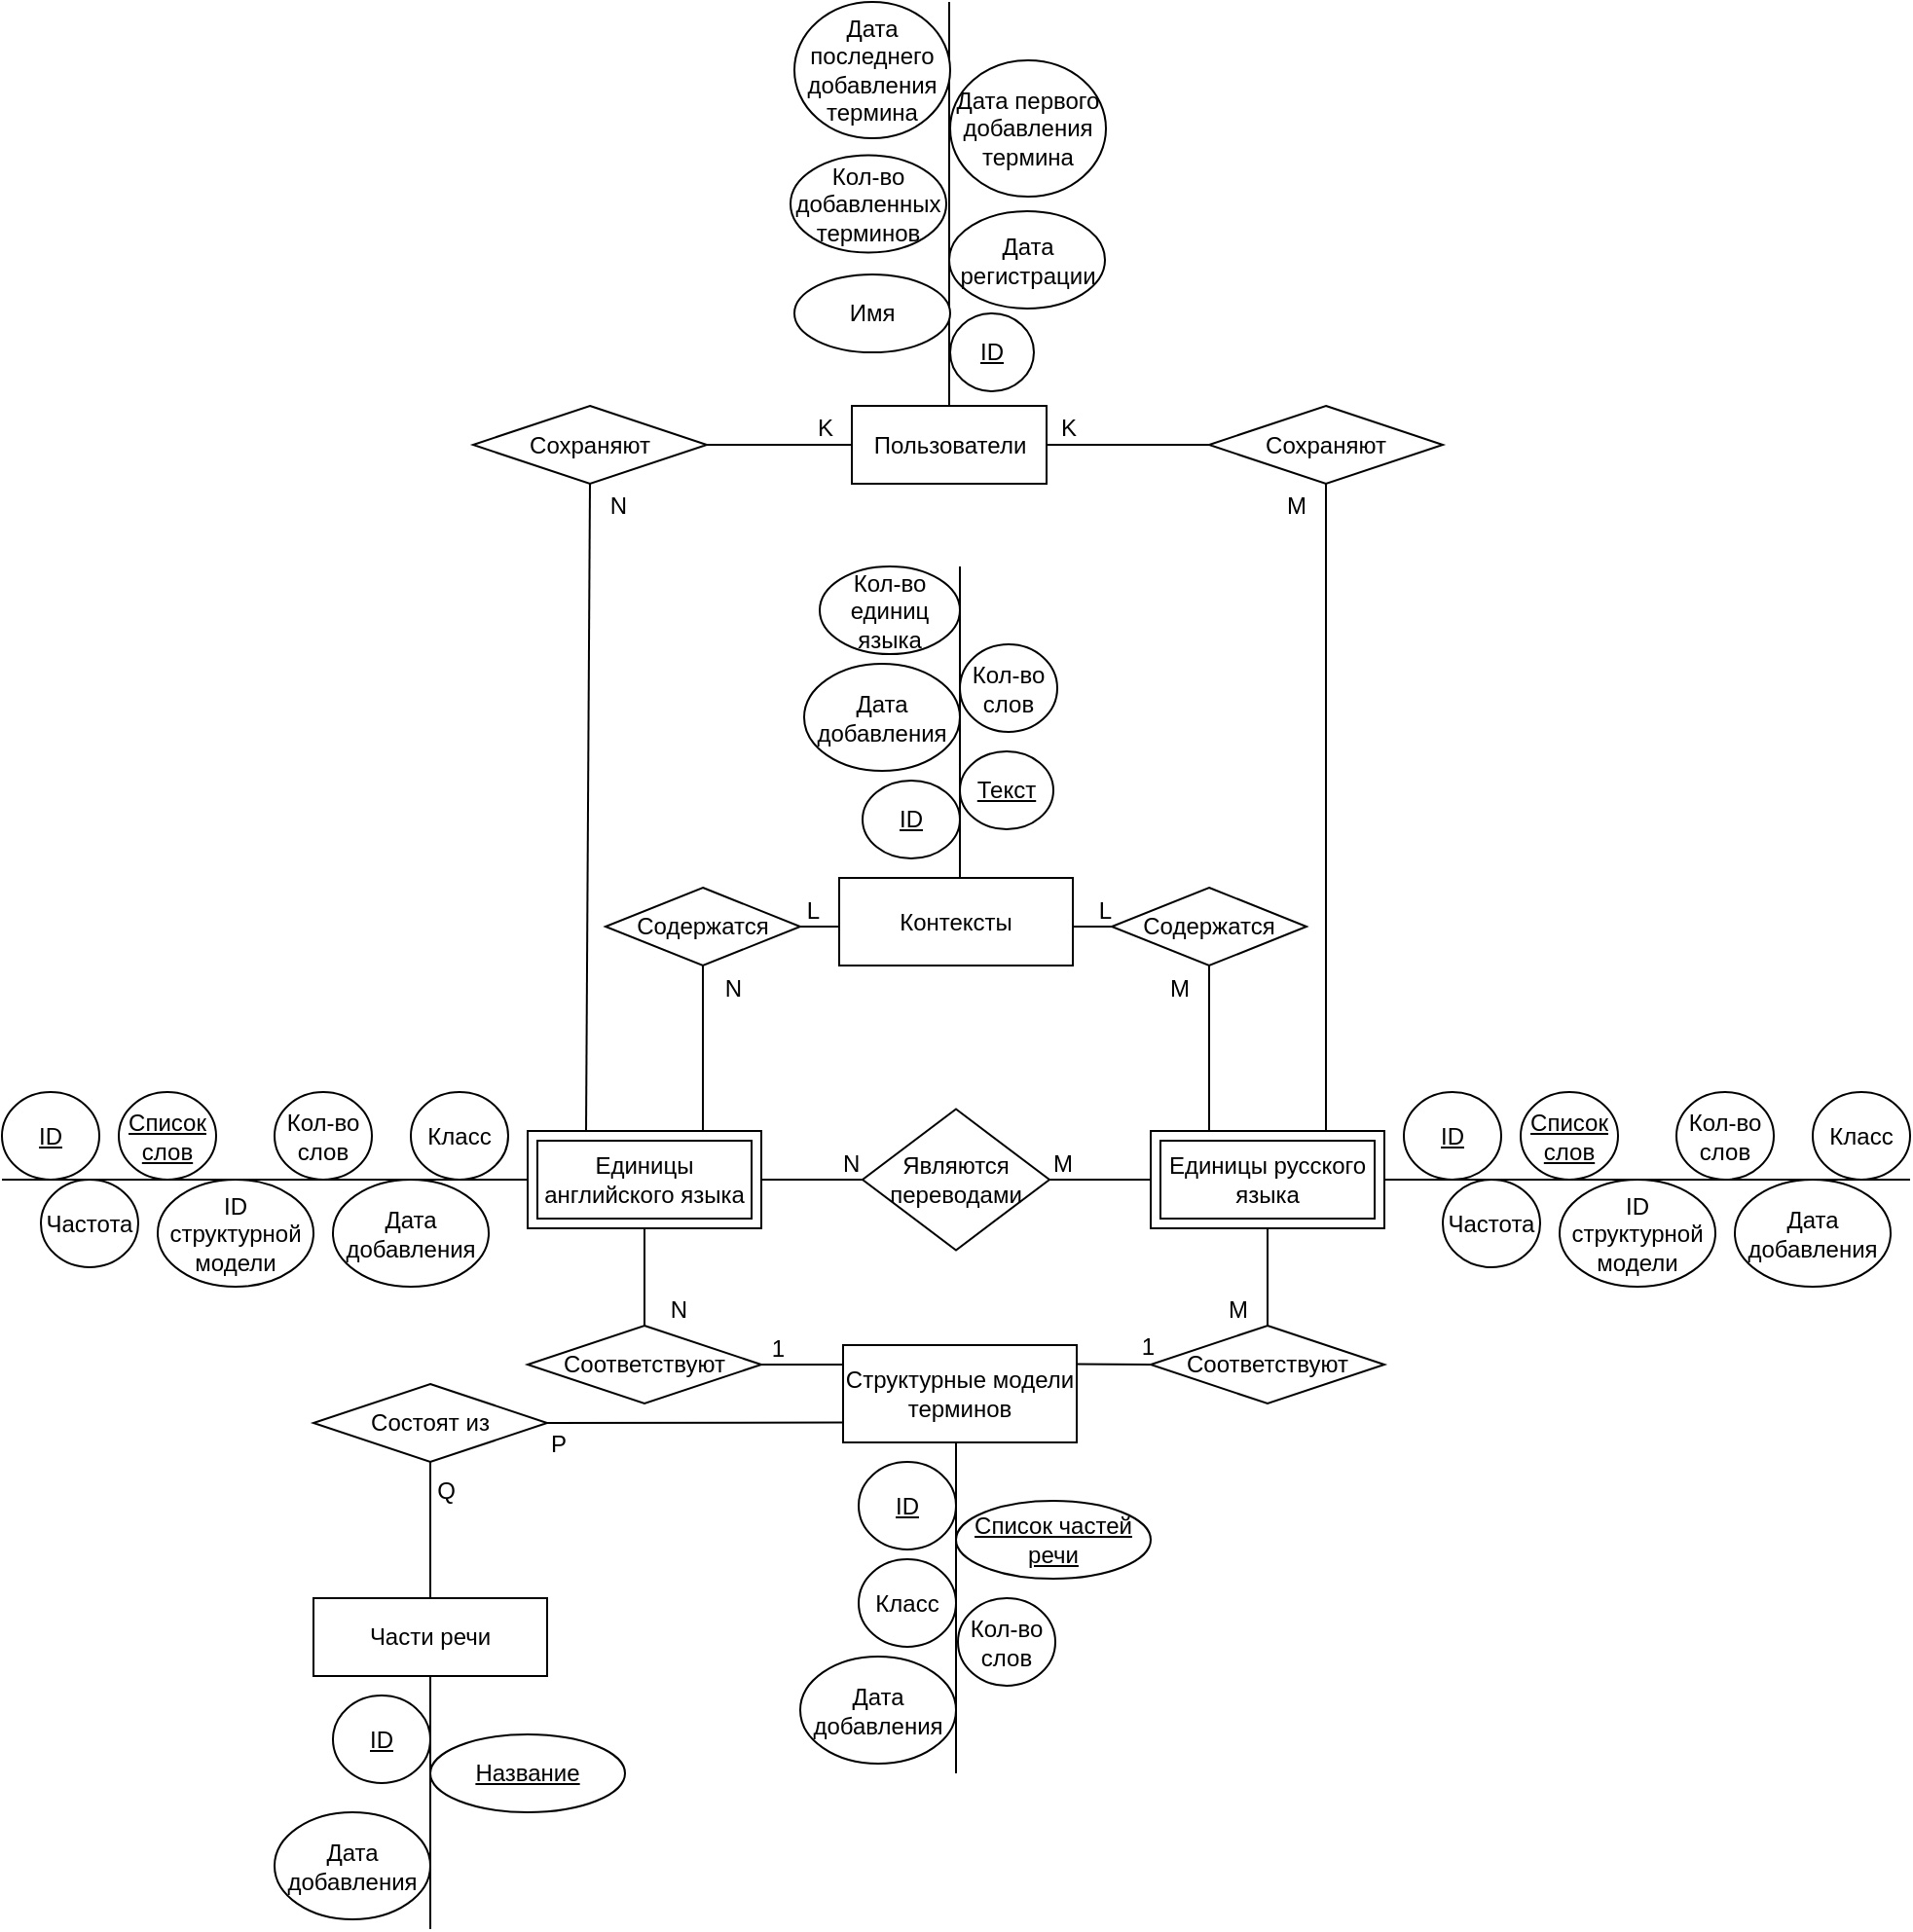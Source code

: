 <mxfile version="20.3.2" type="device"><diagram id="244mS9zNh_xSva6xnjS1" name="Страница 1"><mxGraphModel dx="1540" dy="1555" grid="1" gridSize="10" guides="1" tooltips="1" connect="1" arrows="1" fold="1" page="1" pageScale="1" pageWidth="827" pageHeight="1169" math="0" shadow="0"><root><mxCell id="0"/><mxCell id="1" parent="0"/><mxCell id="MEnZoygMXlPPVWilbi8o-1" value="Единицы английского языка" style="shape=ext;margin=3;double=1;whiteSpace=wrap;html=1;align=center;" parent="1" vertex="1"><mxGeometry x="200" y="280" width="120" height="50" as="geometry"/></mxCell><mxCell id="MEnZoygMXlPPVWilbi8o-2" value="Единицы русского языка" style="shape=ext;margin=3;double=1;whiteSpace=wrap;html=1;align=center;" parent="1" vertex="1"><mxGeometry x="520" y="280" width="120" height="50" as="geometry"/></mxCell><mxCell id="MEnZoygMXlPPVWilbi8o-4" value="Соответствуют" style="shape=rhombus;perimeter=rhombusPerimeter;whiteSpace=wrap;html=1;align=center;" parent="1" vertex="1"><mxGeometry x="200" y="380" width="120" height="40" as="geometry"/></mxCell><mxCell id="MEnZoygMXlPPVWilbi8o-9" value="Соответствуют" style="shape=rhombus;perimeter=rhombusPerimeter;whiteSpace=wrap;html=1;align=center;" parent="1" vertex="1"><mxGeometry x="520" y="380" width="120" height="40" as="geometry"/></mxCell><mxCell id="MEnZoygMXlPPVWilbi8o-14" value="" style="endArrow=none;html=1;rounded=0;exitX=1;exitY=0.5;exitDx=0;exitDy=0;exitPerimeter=0;entryX=0;entryY=0.2;entryDx=0;entryDy=0;entryPerimeter=0;" parent="1" source="MEnZoygMXlPPVWilbi8o-4" edge="1"><mxGeometry relative="1" as="geometry"><mxPoint x="320" y="419.8" as="sourcePoint"/><mxPoint x="362" y="400" as="targetPoint"/></mxGeometry></mxCell><mxCell id="MEnZoygMXlPPVWilbi8o-15" value="1" style="resizable=0;html=1;align=right;verticalAlign=bottom;" parent="MEnZoygMXlPPVWilbi8o-14" connectable="0" vertex="1"><mxGeometry x="1" relative="1" as="geometry"><mxPoint x="-30" as="offset"/></mxGeometry></mxCell><mxCell id="MEnZoygMXlPPVWilbi8o-16" value="" style="endArrow=none;html=1;rounded=0;exitX=0.5;exitY=0;exitDx=0;exitDy=0;entryX=0.5;entryY=1;entryDx=0;entryDy=0;" parent="1" source="MEnZoygMXlPPVWilbi8o-4" target="MEnZoygMXlPPVWilbi8o-1" edge="1"><mxGeometry relative="1" as="geometry"><mxPoint x="254" y="350" as="sourcePoint"/><mxPoint x="414" y="350" as="targetPoint"/></mxGeometry></mxCell><mxCell id="MEnZoygMXlPPVWilbi8o-17" value="N" style="resizable=0;html=1;align=right;verticalAlign=bottom;" parent="MEnZoygMXlPPVWilbi8o-16" connectable="0" vertex="1"><mxGeometry x="1" relative="1" as="geometry"><mxPoint x="22" y="50" as="offset"/></mxGeometry></mxCell><mxCell id="MEnZoygMXlPPVWilbi8o-18" value="" style="endArrow=none;html=1;rounded=0;entryX=0.5;entryY=1;entryDx=0;entryDy=0;exitX=0.5;exitY=0;exitDx=0;exitDy=0;" parent="1" source="MEnZoygMXlPPVWilbi8o-9" target="MEnZoygMXlPPVWilbi8o-2" edge="1"><mxGeometry relative="1" as="geometry"><mxPoint x="560" y="380" as="sourcePoint"/><mxPoint x="499.8" y="330" as="targetPoint"/></mxGeometry></mxCell><mxCell id="MEnZoygMXlPPVWilbi8o-19" value="M" style="resizable=0;html=1;align=right;verticalAlign=bottom;" parent="MEnZoygMXlPPVWilbi8o-18" connectable="0" vertex="1"><mxGeometry x="1" relative="1" as="geometry"><mxPoint x="-10" y="50" as="offset"/></mxGeometry></mxCell><mxCell id="MEnZoygMXlPPVWilbi8o-20" value="" style="endArrow=none;html=1;rounded=0;exitX=0;exitY=0.5;exitDx=0;exitDy=0;entryX=0.999;entryY=0.196;entryDx=0;entryDy=0;entryPerimeter=0;" parent="1" source="MEnZoygMXlPPVWilbi8o-9" edge="1"><mxGeometry relative="1" as="geometry"><mxPoint x="490" y="410.0" as="sourcePoint"/><mxPoint x="481.88" y="399.8" as="targetPoint"/></mxGeometry></mxCell><mxCell id="MEnZoygMXlPPVWilbi8o-21" value="1" style="resizable=0;html=1;align=right;verticalAlign=bottom;" parent="MEnZoygMXlPPVWilbi8o-20" connectable="0" vertex="1"><mxGeometry x="1" relative="1" as="geometry"><mxPoint x="40" as="offset"/></mxGeometry></mxCell><mxCell id="MEnZoygMXlPPVWilbi8o-22" value="" style="endArrow=none;html=1;rounded=0;entryX=1;entryY=0.5;entryDx=0;entryDy=0;exitX=0;exitY=0.5;exitDx=0;exitDy=0;" parent="1" source="MEnZoygMXlPPVWilbi8o-38" target="MEnZoygMXlPPVWilbi8o-1" edge="1"><mxGeometry relative="1" as="geometry"><mxPoint x="380" y="320" as="sourcePoint"/><mxPoint x="540" y="320" as="targetPoint"/></mxGeometry></mxCell><mxCell id="MEnZoygMXlPPVWilbi8o-25" value="N" style="resizable=0;html=1;align=left;verticalAlign=bottom;direction=west;" parent="1" connectable="0" vertex="1"><mxGeometry x="360" y="305" as="geometry"/></mxCell><mxCell id="MEnZoygMXlPPVWilbi8o-27" value="Пользователи" style="whiteSpace=wrap;html=1;align=center;" parent="1" vertex="1"><mxGeometry x="366.5" y="-92.5" width="100" height="40" as="geometry"/></mxCell><mxCell id="MEnZoygMXlPPVWilbi8o-28" value="Сохраняют" style="shape=rhombus;perimeter=rhombusPerimeter;whiteSpace=wrap;html=1;align=center;" parent="1" vertex="1"><mxGeometry x="172" y="-92.5" width="120" height="40" as="geometry"/></mxCell><mxCell id="MEnZoygMXlPPVWilbi8o-29" value="" style="endArrow=none;html=1;rounded=0;exitX=1;exitY=0.5;exitDx=0;exitDy=0;entryX=0;entryY=0.5;entryDx=0;entryDy=0;" parent="1" source="MEnZoygMXlPPVWilbi8o-28" target="MEnZoygMXlPPVWilbi8o-27" edge="1"><mxGeometry relative="1" as="geometry"><mxPoint x="326" y="-70.2" as="sourcePoint"/><mxPoint x="366" y="-70.2" as="targetPoint"/></mxGeometry></mxCell><mxCell id="MEnZoygMXlPPVWilbi8o-30" value="K" style="resizable=0;html=1;align=right;verticalAlign=bottom;" parent="MEnZoygMXlPPVWilbi8o-29" connectable="0" vertex="1"><mxGeometry x="1" relative="1" as="geometry"><mxPoint x="-9" as="offset"/></mxGeometry></mxCell><mxCell id="MEnZoygMXlPPVWilbi8o-31" value="" style="endArrow=none;html=1;rounded=0;entryX=0.5;entryY=1;entryDx=0;entryDy=0;exitX=0.25;exitY=0;exitDx=0;exitDy=0;" parent="1" source="MEnZoygMXlPPVWilbi8o-1" target="MEnZoygMXlPPVWilbi8o-28" edge="1"><mxGeometry relative="1" as="geometry"><mxPoint x="220" y="260" as="sourcePoint"/><mxPoint x="270" y="200" as="targetPoint"/></mxGeometry></mxCell><mxCell id="MEnZoygMXlPPVWilbi8o-32" value="N" style="resizable=0;html=1;align=right;verticalAlign=bottom;" parent="MEnZoygMXlPPVWilbi8o-31" connectable="0" vertex="1"><mxGeometry x="1" relative="1" as="geometry"><mxPoint x="20" y="20" as="offset"/></mxGeometry></mxCell><mxCell id="MEnZoygMXlPPVWilbi8o-33" value="Сохраняют" style="shape=rhombus;perimeter=rhombusPerimeter;whiteSpace=wrap;html=1;align=center;" parent="1" vertex="1"><mxGeometry x="550" y="-92.5" width="120" height="40" as="geometry"/></mxCell><mxCell id="MEnZoygMXlPPVWilbi8o-34" value="" style="endArrow=none;html=1;rounded=0;exitX=0;exitY=0.5;exitDx=0;exitDy=0;entryX=1;entryY=0.5;entryDx=0;entryDy=0;" parent="1" source="MEnZoygMXlPPVWilbi8o-33" target="MEnZoygMXlPPVWilbi8o-27" edge="1"><mxGeometry relative="1" as="geometry"><mxPoint x="502" as="sourcePoint"/><mxPoint x="546" as="targetPoint"/></mxGeometry></mxCell><mxCell id="MEnZoygMXlPPVWilbi8o-35" value="K" style="resizable=0;html=1;align=right;verticalAlign=bottom;" parent="MEnZoygMXlPPVWilbi8o-34" connectable="0" vertex="1"><mxGeometry x="1" relative="1" as="geometry"><mxPoint x="16" as="offset"/></mxGeometry></mxCell><mxCell id="MEnZoygMXlPPVWilbi8o-36" value="" style="endArrow=none;html=1;rounded=0;entryX=0.5;entryY=1;entryDx=0;entryDy=0;exitX=0.75;exitY=0;exitDx=0;exitDy=0;" parent="1" source="MEnZoygMXlPPVWilbi8o-2" target="MEnZoygMXlPPVWilbi8o-33" edge="1"><mxGeometry relative="1" as="geometry"><mxPoint x="560" y="280" as="sourcePoint"/><mxPoint x="560" y="160" as="targetPoint"/></mxGeometry></mxCell><mxCell id="MEnZoygMXlPPVWilbi8o-37" value="M" style="resizable=0;html=1;align=right;verticalAlign=bottom;" parent="MEnZoygMXlPPVWilbi8o-36" connectable="0" vertex="1"><mxGeometry x="1" relative="1" as="geometry"><mxPoint x="-10" y="20" as="offset"/></mxGeometry></mxCell><mxCell id="MEnZoygMXlPPVWilbi8o-38" value="Являются переводами" style="shape=rhombus;perimeter=rhombusPerimeter;whiteSpace=wrap;html=1;align=center;" parent="1" vertex="1"><mxGeometry x="372" y="268.75" width="96" height="72.5" as="geometry"/></mxCell><mxCell id="MEnZoygMXlPPVWilbi8o-42" value="" style="endArrow=none;html=1;rounded=0;exitX=0;exitY=0.5;exitDx=0;exitDy=0;entryX=1;entryY=0.5;entryDx=0;entryDy=0;" parent="1" source="MEnZoygMXlPPVWilbi8o-2" target="MEnZoygMXlPPVWilbi8o-38" edge="1"><mxGeometry relative="1" as="geometry"><mxPoint x="530" y="150" as="sourcePoint"/><mxPoint x="474" y="150" as="targetPoint"/></mxGeometry></mxCell><mxCell id="MEnZoygMXlPPVWilbi8o-43" value="M" style="resizable=0;html=1;align=right;verticalAlign=bottom;" parent="MEnZoygMXlPPVWilbi8o-42" connectable="0" vertex="1"><mxGeometry x="1" relative="1" as="geometry"><mxPoint x="12" as="offset"/></mxGeometry></mxCell><mxCell id="MEnZoygMXlPPVWilbi8o-44" value="" style="line;strokeWidth=1;rotatable=0;dashed=0;labelPosition=right;align=left;verticalAlign=middle;spacingTop=0;spacingLeft=6;points=[];portConstraint=eastwest;direction=south;" parent="1" vertex="1"><mxGeometry x="415" y="440" width="10" height="170" as="geometry"/></mxCell><mxCell id="MEnZoygMXlPPVWilbi8o-45" value="Список частей речи" style="ellipse;whiteSpace=wrap;html=1;align=center;fontStyle=4;" parent="1" vertex="1"><mxGeometry x="420" y="470" width="100" height="40" as="geometry"/></mxCell><mxCell id="MEnZoygMXlPPVWilbi8o-47" value="" style="line;strokeWidth=1;rotatable=0;dashed=0;labelPosition=right;align=left;verticalAlign=middle;spacingTop=0;spacingLeft=6;points=[];portConstraint=eastwest;direction=west;" parent="1" vertex="1"><mxGeometry x="-70" y="300" width="270" height="10" as="geometry"/></mxCell><mxCell id="MEnZoygMXlPPVWilbi8o-48" value="Список слов" style="ellipse;whiteSpace=wrap;html=1;align=center;fontStyle=4;direction=south;" parent="1" vertex="1"><mxGeometry x="-10" y="260" width="50" height="45" as="geometry"/></mxCell><mxCell id="MEnZoygMXlPPVWilbi8o-49" value="Частота" style="ellipse;whiteSpace=wrap;html=1;align=center;" parent="1" vertex="1"><mxGeometry x="-50" y="305" width="50" height="45" as="geometry"/></mxCell><mxCell id="MEnZoygMXlPPVWilbi8o-50" value="Кол-во&lt;br&gt;слов" style="ellipse;whiteSpace=wrap;html=1;align=center;" parent="1" vertex="1"><mxGeometry x="70" y="260" width="50" height="45" as="geometry"/></mxCell><mxCell id="MEnZoygMXlPPVWilbi8o-51" value="ID структурной&lt;br&gt;модели" style="ellipse;whiteSpace=wrap;html=1;align=center;" parent="1" vertex="1"><mxGeometry x="10" y="305" width="80" height="55" as="geometry"/></mxCell><mxCell id="MEnZoygMXlPPVWilbi8o-56" value="" style="line;strokeWidth=1;rotatable=0;dashed=0;labelPosition=right;align=left;verticalAlign=middle;spacingTop=0;spacingLeft=6;points=[];portConstraint=eastwest;direction=south;" parent="1" vertex="1"><mxGeometry x="411.5" y="-300" width="10" height="207.5" as="geometry"/></mxCell><mxCell id="MEnZoygMXlPPVWilbi8o-57" value="ID" style="ellipse;whiteSpace=wrap;html=1;align=center;fontStyle=4;" parent="1" vertex="1"><mxGeometry x="417" y="-140" width="43" height="40" as="geometry"/></mxCell><mxCell id="MEnZoygMXlPPVWilbi8o-60" value="ID" style="ellipse;whiteSpace=wrap;html=1;align=center;fontStyle=4;" parent="1" vertex="1"><mxGeometry x="370" y="450" width="50" height="45" as="geometry"/></mxCell><mxCell id="MEnZoygMXlPPVWilbi8o-62" value="Содержатся" style="shape=rhombus;perimeter=rhombusPerimeter;whiteSpace=wrap;html=1;align=center;" parent="1" vertex="1"><mxGeometry x="240" y="155" width="100" height="40" as="geometry"/></mxCell><mxCell id="MEnZoygMXlPPVWilbi8o-63" value="" style="endArrow=none;html=1;rounded=0;exitX=1;exitY=0.5;exitDx=0;exitDy=0;entryX=0;entryY=0.5;entryDx=0;entryDy=0;" parent="1" source="MEnZoygMXlPPVWilbi8o-62" edge="1"><mxGeometry relative="1" as="geometry"><mxPoint x="394" y="79.8" as="sourcePoint"/><mxPoint x="360" y="175" as="targetPoint"/></mxGeometry></mxCell><mxCell id="MEnZoygMXlPPVWilbi8o-64" value="L" style="resizable=0;html=1;align=right;verticalAlign=bottom;" parent="MEnZoygMXlPPVWilbi8o-63" connectable="0" vertex="1"><mxGeometry x="1" relative="1" as="geometry"><mxPoint x="-10" as="offset"/></mxGeometry></mxCell><mxCell id="MEnZoygMXlPPVWilbi8o-65" value="" style="endArrow=none;html=1;rounded=0;entryX=0.5;entryY=1;entryDx=0;entryDy=0;exitX=0.75;exitY=0;exitDx=0;exitDy=0;" parent="1" source="MEnZoygMXlPPVWilbi8o-1" target="MEnZoygMXlPPVWilbi8o-62" edge="1"><mxGeometry relative="1" as="geometry"><mxPoint x="310" y="260" as="sourcePoint"/><mxPoint x="340" y="310" as="targetPoint"/></mxGeometry></mxCell><mxCell id="MEnZoygMXlPPVWilbi8o-66" value="N" style="resizable=0;html=1;align=right;verticalAlign=bottom;" parent="MEnZoygMXlPPVWilbi8o-65" connectable="0" vertex="1"><mxGeometry x="1" relative="1" as="geometry"><mxPoint x="20" y="20" as="offset"/></mxGeometry></mxCell><mxCell id="MEnZoygMXlPPVWilbi8o-67" value="Содержатся" style="shape=rhombus;perimeter=rhombusPerimeter;whiteSpace=wrap;html=1;align=center;" parent="1" vertex="1"><mxGeometry x="500" y="155" width="100" height="40" as="geometry"/></mxCell><mxCell id="MEnZoygMXlPPVWilbi8o-68" value="" style="endArrow=none;html=1;rounded=0;exitX=0;exitY=0.5;exitDx=0;exitDy=0;entryX=1;entryY=0.5;entryDx=0;entryDy=0;" parent="1" source="MEnZoygMXlPPVWilbi8o-67" edge="1"><mxGeometry relative="1" as="geometry"><mxPoint x="644" y="79.8" as="sourcePoint"/><mxPoint x="480" y="175" as="targetPoint"/></mxGeometry></mxCell><mxCell id="MEnZoygMXlPPVWilbi8o-69" value="L" style="resizable=0;html=1;align=right;verticalAlign=bottom;" parent="MEnZoygMXlPPVWilbi8o-68" connectable="0" vertex="1"><mxGeometry x="1" relative="1" as="geometry"><mxPoint x="20" as="offset"/></mxGeometry></mxCell><mxCell id="MEnZoygMXlPPVWilbi8o-70" value="" style="endArrow=none;html=1;rounded=0;entryX=0.5;entryY=1;entryDx=0;entryDy=0;exitX=0.25;exitY=0;exitDx=0;exitDy=0;" parent="1" source="MEnZoygMXlPPVWilbi8o-2" target="MEnZoygMXlPPVWilbi8o-67" edge="1"><mxGeometry relative="1" as="geometry"><mxPoint x="540" y="280" as="sourcePoint"/><mxPoint x="590" y="310" as="targetPoint"/></mxGeometry></mxCell><mxCell id="MEnZoygMXlPPVWilbi8o-71" value="M" style="resizable=0;html=1;align=right;verticalAlign=bottom;" parent="MEnZoygMXlPPVWilbi8o-70" connectable="0" vertex="1"><mxGeometry x="1" relative="1" as="geometry"><mxPoint x="-10" y="20" as="offset"/></mxGeometry></mxCell><mxCell id="MEnZoygMXlPPVWilbi8o-72" value="" style="line;strokeWidth=1;rotatable=0;dashed=0;labelPosition=right;align=left;verticalAlign=middle;spacingTop=0;spacingLeft=6;points=[];portConstraint=eastwest;direction=south;" parent="1" vertex="1"><mxGeometry x="417" y="-10" width="10" height="160" as="geometry"/></mxCell><mxCell id="MEnZoygMXlPPVWilbi8o-73" value="Текст" style="ellipse;whiteSpace=wrap;html=1;align=center;fontStyle=4;" parent="1" vertex="1"><mxGeometry x="422" y="85" width="48" height="40" as="geometry"/></mxCell><mxCell id="MEnZoygMXlPPVWilbi8o-74" value="ID" style="ellipse;whiteSpace=wrap;html=1;align=center;fontStyle=4;" parent="1" vertex="1"><mxGeometry x="372" y="100" width="50" height="40" as="geometry"/></mxCell><mxCell id="MEnZoygMXlPPVWilbi8o-75" value="ID" style="ellipse;whiteSpace=wrap;html=1;align=center;fontStyle=4;direction=south;" parent="1" vertex="1"><mxGeometry x="-70" y="260" width="50" height="45" as="geometry"/></mxCell><mxCell id="MEnZoygMXlPPVWilbi8o-76" value="Кол-во&lt;br&gt;слов" style="ellipse;whiteSpace=wrap;html=1;align=center;" parent="1" vertex="1"><mxGeometry x="421" y="520" width="50" height="45" as="geometry"/></mxCell><mxCell id="MEnZoygMXlPPVWilbi8o-77" value="Кол-во&lt;br&gt;добавленных терминов" style="ellipse;whiteSpace=wrap;html=1;align=center;" parent="1" vertex="1"><mxGeometry x="335" y="-221.25" width="80" height="50" as="geometry"/></mxCell><mxCell id="MEnZoygMXlPPVWilbi8o-79" value="Дата регистрации" style="ellipse;whiteSpace=wrap;html=1;align=center;" parent="1" vertex="1"><mxGeometry x="416.5" y="-192.5" width="80" height="50" as="geometry"/></mxCell><mxCell id="MEnZoygMXlPPVWilbi8o-80" value="Дата последнего добавления термина" style="ellipse;whiteSpace=wrap;html=1;align=center;" parent="1" vertex="1"><mxGeometry x="337" y="-300" width="80" height="70" as="geometry"/></mxCell><mxCell id="MEnZoygMXlPPVWilbi8o-81" value="Дата добавления" style="ellipse;whiteSpace=wrap;html=1;align=center;" parent="1" vertex="1"><mxGeometry x="100" y="305" width="80" height="55" as="geometry"/></mxCell><mxCell id="MEnZoygMXlPPVWilbi8o-82" value="Дата добавления" style="ellipse;whiteSpace=wrap;html=1;align=center;" parent="1" vertex="1"><mxGeometry x="342" y="40" width="80" height="55" as="geometry"/></mxCell><mxCell id="MEnZoygMXlPPVWilbi8o-84" value="Кол-во&lt;br&gt;слов" style="ellipse;whiteSpace=wrap;html=1;align=center;" parent="1" vertex="1"><mxGeometry x="422" y="30" width="50" height="45" as="geometry"/></mxCell><mxCell id="MEnZoygMXlPPVWilbi8o-85" value="Кол-во&lt;br&gt;единиц языка" style="ellipse;whiteSpace=wrap;html=1;align=center;" parent="1" vertex="1"><mxGeometry x="350" y="-10" width="72" height="45" as="geometry"/></mxCell><mxCell id="b_QlDgpn11V66arvJ2R6-1" value="Дата первого добавления термина" style="ellipse;whiteSpace=wrap;html=1;align=center;" parent="1" vertex="1"><mxGeometry x="417" y="-270" width="80" height="70" as="geometry"/></mxCell><mxCell id="b_QlDgpn11V66arvJ2R6-2" value="Класс" style="ellipse;whiteSpace=wrap;html=1;align=center;" parent="1" vertex="1"><mxGeometry x="370" y="500" width="50" height="45" as="geometry"/></mxCell><mxCell id="b_QlDgpn11V66arvJ2R6-3" value="Класс" style="ellipse;whiteSpace=wrap;html=1;align=center;" parent="1" vertex="1"><mxGeometry x="140" y="260" width="50" height="45" as="geometry"/></mxCell><mxCell id="b_QlDgpn11V66arvJ2R6-4" value="" style="line;strokeWidth=1;rotatable=0;dashed=0;labelPosition=right;align=left;verticalAlign=middle;spacingTop=0;spacingLeft=6;points=[];portConstraint=eastwest;direction=west;" parent="1" vertex="1"><mxGeometry x="640" y="300" width="270" height="10" as="geometry"/></mxCell><mxCell id="b_QlDgpn11V66arvJ2R6-5" value="Список слов" style="ellipse;whiteSpace=wrap;html=1;align=center;fontStyle=4;direction=south;" parent="1" vertex="1"><mxGeometry x="710" y="260" width="50" height="45" as="geometry"/></mxCell><mxCell id="b_QlDgpn11V66arvJ2R6-6" value="Частота" style="ellipse;whiteSpace=wrap;html=1;align=center;" parent="1" vertex="1"><mxGeometry x="670" y="305" width="50" height="45" as="geometry"/></mxCell><mxCell id="b_QlDgpn11V66arvJ2R6-7" value="Кол-во&lt;br&gt;слов" style="ellipse;whiteSpace=wrap;html=1;align=center;" parent="1" vertex="1"><mxGeometry x="790" y="260" width="50" height="45" as="geometry"/></mxCell><mxCell id="b_QlDgpn11V66arvJ2R6-8" value="ID структурной&lt;br&gt;модели" style="ellipse;whiteSpace=wrap;html=1;align=center;" parent="1" vertex="1"><mxGeometry x="730" y="305" width="80" height="55" as="geometry"/></mxCell><mxCell id="b_QlDgpn11V66arvJ2R6-9" value="ID" style="ellipse;whiteSpace=wrap;html=1;align=center;fontStyle=4;direction=south;" parent="1" vertex="1"><mxGeometry x="650" y="260" width="50" height="45" as="geometry"/></mxCell><mxCell id="b_QlDgpn11V66arvJ2R6-10" value="Дата добавления" style="ellipse;whiteSpace=wrap;html=1;align=center;" parent="1" vertex="1"><mxGeometry x="820" y="305" width="80" height="55" as="geometry"/></mxCell><mxCell id="b_QlDgpn11V66arvJ2R6-11" value="Класс" style="ellipse;whiteSpace=wrap;html=1;align=center;" parent="1" vertex="1"><mxGeometry x="860" y="260" width="50" height="45" as="geometry"/></mxCell><mxCell id="b_QlDgpn11V66arvJ2R6-20" value="Части речи" style="whiteSpace=wrap;html=1;align=center;" parent="1" vertex="1"><mxGeometry x="90" y="520" width="120" height="40" as="geometry"/></mxCell><mxCell id="b_QlDgpn11V66arvJ2R6-27" value="" style="line;strokeWidth=1;rotatable=0;dashed=0;labelPosition=right;align=left;verticalAlign=middle;spacingTop=0;spacingLeft=6;points=[];portConstraint=eastwest;direction=south;" parent="1" vertex="1"><mxGeometry x="145" y="560" width="10" height="130" as="geometry"/></mxCell><mxCell id="b_QlDgpn11V66arvJ2R6-28" value="Название" style="ellipse;whiteSpace=wrap;html=1;align=center;fontStyle=4;" parent="1" vertex="1"><mxGeometry x="150" y="590" width="100" height="40" as="geometry"/></mxCell><mxCell id="b_QlDgpn11V66arvJ2R6-29" value="ID" style="ellipse;whiteSpace=wrap;html=1;align=center;fontStyle=4;" parent="1" vertex="1"><mxGeometry x="100" y="570" width="50" height="45" as="geometry"/></mxCell><mxCell id="b_QlDgpn11V66arvJ2R6-32" value="Состоят из" style="shape=rhombus;perimeter=rhombusPerimeter;whiteSpace=wrap;html=1;align=center;" parent="1" vertex="1"><mxGeometry x="90" y="410" width="120" height="40" as="geometry"/></mxCell><mxCell id="b_QlDgpn11V66arvJ2R6-34" value="" style="endArrow=none;html=1;rounded=0;exitX=1;exitY=0.5;exitDx=0;exitDy=0;entryX=-0.003;entryY=0.796;entryDx=0;entryDy=0;entryPerimeter=0;" parent="1" source="b_QlDgpn11V66arvJ2R6-32" edge="1"><mxGeometry relative="1" as="geometry"><mxPoint x="225.0" y="429.66" as="sourcePoint"/><mxPoint x="361.64" y="429.8" as="targetPoint"/></mxGeometry></mxCell><mxCell id="b_QlDgpn11V66arvJ2R6-35" value="P" style="resizable=0;html=1;align=right;verticalAlign=bottom;" parent="b_QlDgpn11V66arvJ2R6-34" connectable="0" vertex="1"><mxGeometry x="1" relative="1" as="geometry"><mxPoint x="-141" y="20" as="offset"/></mxGeometry></mxCell><mxCell id="b_QlDgpn11V66arvJ2R6-36" value="" style="endArrow=none;html=1;rounded=0;exitX=0.5;exitY=0;exitDx=0;exitDy=0;entryX=0.5;entryY=1;entryDx=0;entryDy=0;" parent="1" source="b_QlDgpn11V66arvJ2R6-20" target="b_QlDgpn11V66arvJ2R6-32" edge="1"><mxGeometry relative="1" as="geometry"><mxPoint x="270" y="390" as="sourcePoint"/><mxPoint x="270" y="340" as="targetPoint"/></mxGeometry></mxCell><mxCell id="b_QlDgpn11V66arvJ2R6-37" value="Q" style="resizable=0;html=1;align=right;verticalAlign=bottom;" parent="b_QlDgpn11V66arvJ2R6-36" connectable="0" vertex="1"><mxGeometry x="1" relative="1" as="geometry"><mxPoint x="13" y="23" as="offset"/></mxGeometry></mxCell><mxCell id="b_QlDgpn11V66arvJ2R6-38" value="Дата добавления" style="ellipse;whiteSpace=wrap;html=1;align=center;" parent="1" vertex="1"><mxGeometry x="340" y="550" width="80" height="55" as="geometry"/></mxCell><mxCell id="b_QlDgpn11V66arvJ2R6-39" value="Дата добавления" style="ellipse;whiteSpace=wrap;html=1;align=center;" parent="1" vertex="1"><mxGeometry x="70" y="630" width="80" height="55" as="geometry"/></mxCell><mxCell id="82KKWr9Kmz71Q_NBfK_r-1" value="Имя" style="ellipse;whiteSpace=wrap;html=1;align=center;" parent="1" vertex="1"><mxGeometry x="337" y="-160" width="80" height="40" as="geometry"/></mxCell><mxCell id="M82gKQGlILqdqzGqi8Oo-1" value="Контексты" style="whiteSpace=wrap;html=1;align=center;" vertex="1" parent="1"><mxGeometry x="360" y="150" width="120" height="45" as="geometry"/></mxCell><mxCell id="M82gKQGlILqdqzGqi8Oo-3" value="Структурные модели терминов" style="whiteSpace=wrap;html=1;align=center;" vertex="1" parent="1"><mxGeometry x="362" y="390" width="120" height="50" as="geometry"/></mxCell></root></mxGraphModel></diagram></mxfile>